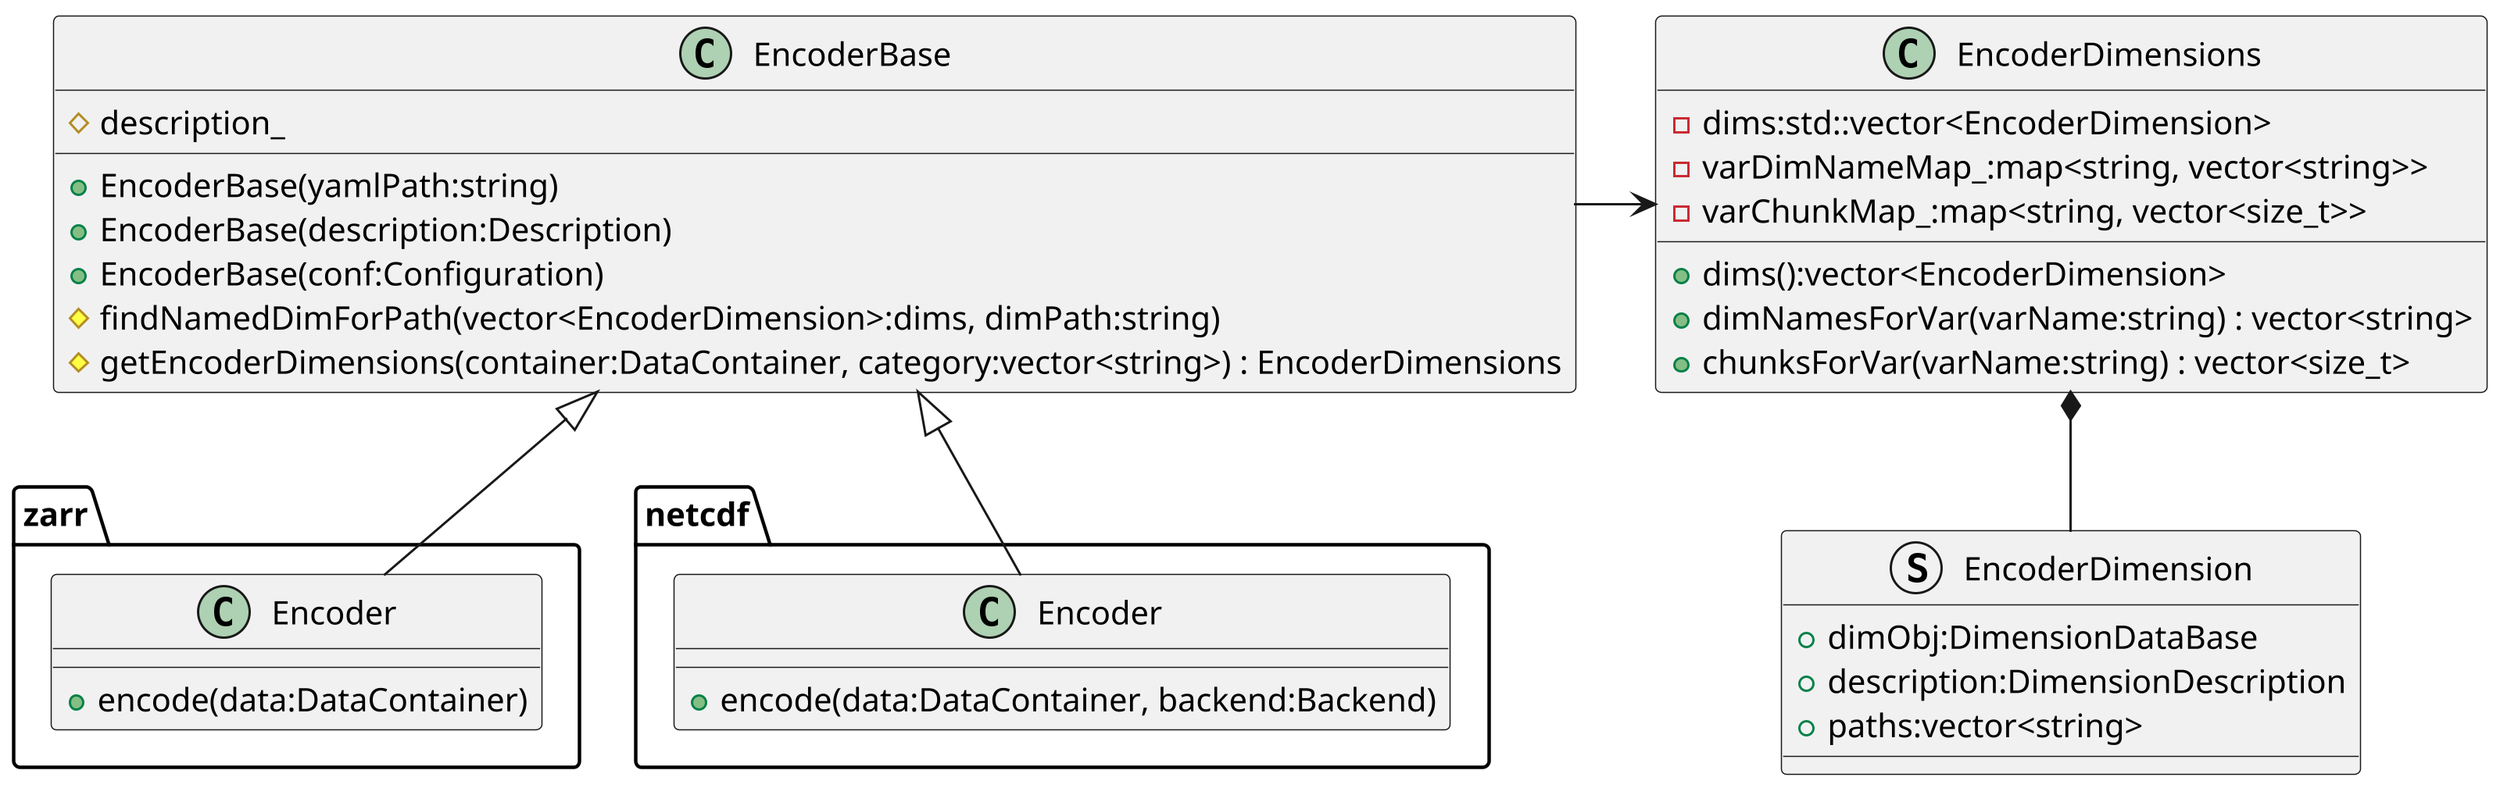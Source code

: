 @startuml
skinparam dpi 300
scale 1024 width

struct EncoderDimension
{
  +dimObj:DimensionDataBase
  +description:DimensionDescription
  +paths:vector<string>
}

class EncoderDimensions
{
  -dims:std::vector<EncoderDimension>
  -varDimNameMap_:map<string, vector<string>>
  -varChunkMap_:map<string, vector<size_t>>
  +dims():vector<EncoderDimension>
  +dimNamesForVar(varName:string) : vector<string>
  +chunksForVar(varName:string) : vector<size_t>
}

class EncoderBase
{
  #description_
  +EncoderBase(yamlPath:string)
  +EncoderBase(description:Description)
  +EncoderBase(conf:Configuration)
  #findNamedDimForPath(vector<EncoderDimension>:dims, dimPath:string)
  #getEncoderDimensions(container:DataContainer, category:vector<string>) : EncoderDimensions
}

package zarr <<Folder>>
{
  class Encoder
  {
    +encode(data:DataContainer)
  }

  EncoderBase<|--Encoder
}

package netcdf <<Folder>>
{
  class Encoder
  {
    +encode(data:DataContainer, backend:Backend)
  }

  EncoderBase<|--Encoder
}

EncoderDimensions *-- EncoderDimension
EncoderBase -> EncoderDimensions



@enduml
